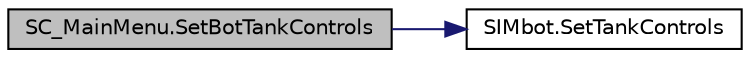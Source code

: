 digraph "SC_MainMenu.SetBotTankControls"
{
 // LATEX_PDF_SIZE
  edge [fontname="Helvetica",fontsize="10",labelfontname="Helvetica",labelfontsize="10"];
  node [fontname="Helvetica",fontsize="10",shape=record];
  rankdir="LR";
  Node1 [label="SC_MainMenu.SetBotTankControls",height=0.2,width=0.4,color="black", fillcolor="grey75", style="filled", fontcolor="black",tooltip=" "];
  Node1 -> Node2 [color="midnightblue",fontsize="10",style="solid",fontname="Helvetica"];
  Node2 [label="SIMbot.SetTankControls",height=0.2,width=0.4,color="black", fillcolor="white", style="filled",URL="$class_s_i_mbot.html#adc445b1cb365dee635525da23449f115",tooltip=" "];
}
